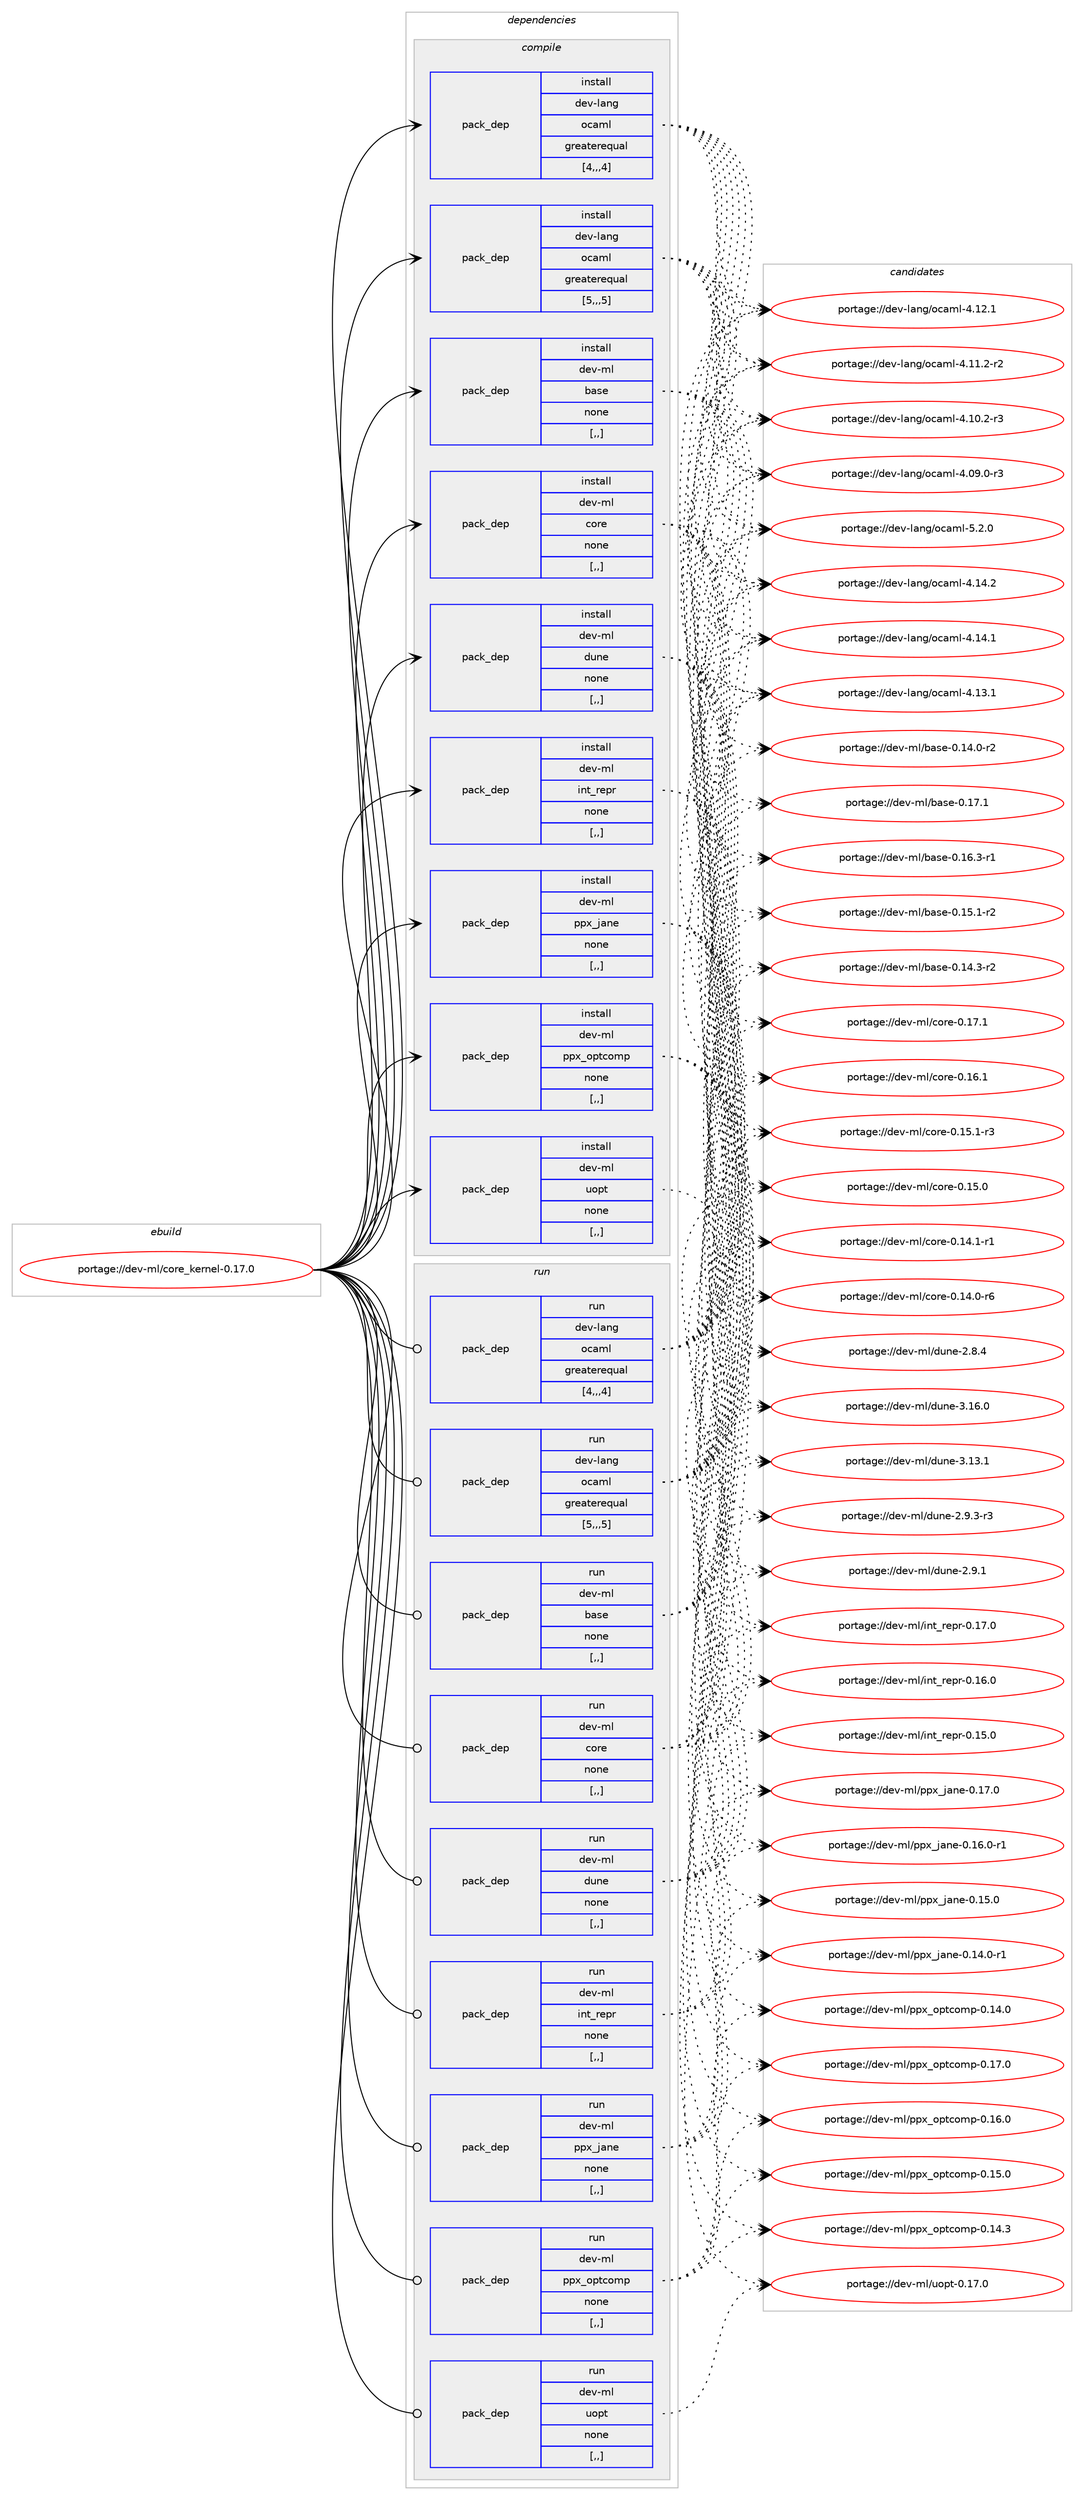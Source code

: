 digraph prolog {

# *************
# Graph options
# *************

newrank=true;
concentrate=true;
compound=true;
graph [rankdir=LR,fontname=Helvetica,fontsize=10,ranksep=1.5];#, ranksep=2.5, nodesep=0.2];
edge  [arrowhead=vee];
node  [fontname=Helvetica,fontsize=10];

# **********
# The ebuild
# **********

subgraph cluster_leftcol {
color=gray;
label=<<i>ebuild</i>>;
id [label="portage://dev-ml/core_kernel-0.17.0", color=red, width=4, href="../dev-ml/core_kernel-0.17.0.svg"];
}

# ****************
# The dependencies
# ****************

subgraph cluster_midcol {
color=gray;
label=<<i>dependencies</i>>;
subgraph cluster_compile {
fillcolor="#eeeeee";
style=filled;
label=<<i>compile</i>>;
subgraph pack448396 {
dependency612640 [label=<<TABLE BORDER="0" CELLBORDER="1" CELLSPACING="0" CELLPADDING="4" WIDTH="220"><TR><TD ROWSPAN="6" CELLPADDING="30">pack_dep</TD></TR><TR><TD WIDTH="110">install</TD></TR><TR><TD>dev-lang</TD></TR><TR><TD>ocaml</TD></TR><TR><TD>greaterequal</TD></TR><TR><TD>[4,,,4]</TD></TR></TABLE>>, shape=none, color=blue];
}
id:e -> dependency612640:w [weight=20,style="solid",arrowhead="vee"];
subgraph pack448397 {
dependency612641 [label=<<TABLE BORDER="0" CELLBORDER="1" CELLSPACING="0" CELLPADDING="4" WIDTH="220"><TR><TD ROWSPAN="6" CELLPADDING="30">pack_dep</TD></TR><TR><TD WIDTH="110">install</TD></TR><TR><TD>dev-lang</TD></TR><TR><TD>ocaml</TD></TR><TR><TD>greaterequal</TD></TR><TR><TD>[5,,,5]</TD></TR></TABLE>>, shape=none, color=blue];
}
id:e -> dependency612641:w [weight=20,style="solid",arrowhead="vee"];
subgraph pack448398 {
dependency612642 [label=<<TABLE BORDER="0" CELLBORDER="1" CELLSPACING="0" CELLPADDING="4" WIDTH="220"><TR><TD ROWSPAN="6" CELLPADDING="30">pack_dep</TD></TR><TR><TD WIDTH="110">install</TD></TR><TR><TD>dev-ml</TD></TR><TR><TD>base</TD></TR><TR><TD>none</TD></TR><TR><TD>[,,]</TD></TR></TABLE>>, shape=none, color=blue];
}
id:e -> dependency612642:w [weight=20,style="solid",arrowhead="vee"];
subgraph pack448399 {
dependency612643 [label=<<TABLE BORDER="0" CELLBORDER="1" CELLSPACING="0" CELLPADDING="4" WIDTH="220"><TR><TD ROWSPAN="6" CELLPADDING="30">pack_dep</TD></TR><TR><TD WIDTH="110">install</TD></TR><TR><TD>dev-ml</TD></TR><TR><TD>core</TD></TR><TR><TD>none</TD></TR><TR><TD>[,,]</TD></TR></TABLE>>, shape=none, color=blue];
}
id:e -> dependency612643:w [weight=20,style="solid",arrowhead="vee"];
subgraph pack448400 {
dependency612644 [label=<<TABLE BORDER="0" CELLBORDER="1" CELLSPACING="0" CELLPADDING="4" WIDTH="220"><TR><TD ROWSPAN="6" CELLPADDING="30">pack_dep</TD></TR><TR><TD WIDTH="110">install</TD></TR><TR><TD>dev-ml</TD></TR><TR><TD>dune</TD></TR><TR><TD>none</TD></TR><TR><TD>[,,]</TD></TR></TABLE>>, shape=none, color=blue];
}
id:e -> dependency612644:w [weight=20,style="solid",arrowhead="vee"];
subgraph pack448401 {
dependency612645 [label=<<TABLE BORDER="0" CELLBORDER="1" CELLSPACING="0" CELLPADDING="4" WIDTH="220"><TR><TD ROWSPAN="6" CELLPADDING="30">pack_dep</TD></TR><TR><TD WIDTH="110">install</TD></TR><TR><TD>dev-ml</TD></TR><TR><TD>int_repr</TD></TR><TR><TD>none</TD></TR><TR><TD>[,,]</TD></TR></TABLE>>, shape=none, color=blue];
}
id:e -> dependency612645:w [weight=20,style="solid",arrowhead="vee"];
subgraph pack448402 {
dependency612646 [label=<<TABLE BORDER="0" CELLBORDER="1" CELLSPACING="0" CELLPADDING="4" WIDTH="220"><TR><TD ROWSPAN="6" CELLPADDING="30">pack_dep</TD></TR><TR><TD WIDTH="110">install</TD></TR><TR><TD>dev-ml</TD></TR><TR><TD>ppx_jane</TD></TR><TR><TD>none</TD></TR><TR><TD>[,,]</TD></TR></TABLE>>, shape=none, color=blue];
}
id:e -> dependency612646:w [weight=20,style="solid",arrowhead="vee"];
subgraph pack448403 {
dependency612647 [label=<<TABLE BORDER="0" CELLBORDER="1" CELLSPACING="0" CELLPADDING="4" WIDTH="220"><TR><TD ROWSPAN="6" CELLPADDING="30">pack_dep</TD></TR><TR><TD WIDTH="110">install</TD></TR><TR><TD>dev-ml</TD></TR><TR><TD>ppx_optcomp</TD></TR><TR><TD>none</TD></TR><TR><TD>[,,]</TD></TR></TABLE>>, shape=none, color=blue];
}
id:e -> dependency612647:w [weight=20,style="solid",arrowhead="vee"];
subgraph pack448404 {
dependency612648 [label=<<TABLE BORDER="0" CELLBORDER="1" CELLSPACING="0" CELLPADDING="4" WIDTH="220"><TR><TD ROWSPAN="6" CELLPADDING="30">pack_dep</TD></TR><TR><TD WIDTH="110">install</TD></TR><TR><TD>dev-ml</TD></TR><TR><TD>uopt</TD></TR><TR><TD>none</TD></TR><TR><TD>[,,]</TD></TR></TABLE>>, shape=none, color=blue];
}
id:e -> dependency612648:w [weight=20,style="solid",arrowhead="vee"];
}
subgraph cluster_compileandrun {
fillcolor="#eeeeee";
style=filled;
label=<<i>compile and run</i>>;
}
subgraph cluster_run {
fillcolor="#eeeeee";
style=filled;
label=<<i>run</i>>;
subgraph pack448405 {
dependency612649 [label=<<TABLE BORDER="0" CELLBORDER="1" CELLSPACING="0" CELLPADDING="4" WIDTH="220"><TR><TD ROWSPAN="6" CELLPADDING="30">pack_dep</TD></TR><TR><TD WIDTH="110">run</TD></TR><TR><TD>dev-lang</TD></TR><TR><TD>ocaml</TD></TR><TR><TD>greaterequal</TD></TR><TR><TD>[4,,,4]</TD></TR></TABLE>>, shape=none, color=blue];
}
id:e -> dependency612649:w [weight=20,style="solid",arrowhead="odot"];
subgraph pack448406 {
dependency612650 [label=<<TABLE BORDER="0" CELLBORDER="1" CELLSPACING="0" CELLPADDING="4" WIDTH="220"><TR><TD ROWSPAN="6" CELLPADDING="30">pack_dep</TD></TR><TR><TD WIDTH="110">run</TD></TR><TR><TD>dev-lang</TD></TR><TR><TD>ocaml</TD></TR><TR><TD>greaterequal</TD></TR><TR><TD>[5,,,5]</TD></TR></TABLE>>, shape=none, color=blue];
}
id:e -> dependency612650:w [weight=20,style="solid",arrowhead="odot"];
subgraph pack448407 {
dependency612651 [label=<<TABLE BORDER="0" CELLBORDER="1" CELLSPACING="0" CELLPADDING="4" WIDTH="220"><TR><TD ROWSPAN="6" CELLPADDING="30">pack_dep</TD></TR><TR><TD WIDTH="110">run</TD></TR><TR><TD>dev-ml</TD></TR><TR><TD>base</TD></TR><TR><TD>none</TD></TR><TR><TD>[,,]</TD></TR></TABLE>>, shape=none, color=blue];
}
id:e -> dependency612651:w [weight=20,style="solid",arrowhead="odot"];
subgraph pack448408 {
dependency612652 [label=<<TABLE BORDER="0" CELLBORDER="1" CELLSPACING="0" CELLPADDING="4" WIDTH="220"><TR><TD ROWSPAN="6" CELLPADDING="30">pack_dep</TD></TR><TR><TD WIDTH="110">run</TD></TR><TR><TD>dev-ml</TD></TR><TR><TD>core</TD></TR><TR><TD>none</TD></TR><TR><TD>[,,]</TD></TR></TABLE>>, shape=none, color=blue];
}
id:e -> dependency612652:w [weight=20,style="solid",arrowhead="odot"];
subgraph pack448409 {
dependency612653 [label=<<TABLE BORDER="0" CELLBORDER="1" CELLSPACING="0" CELLPADDING="4" WIDTH="220"><TR><TD ROWSPAN="6" CELLPADDING="30">pack_dep</TD></TR><TR><TD WIDTH="110">run</TD></TR><TR><TD>dev-ml</TD></TR><TR><TD>dune</TD></TR><TR><TD>none</TD></TR><TR><TD>[,,]</TD></TR></TABLE>>, shape=none, color=blue];
}
id:e -> dependency612653:w [weight=20,style="solid",arrowhead="odot"];
subgraph pack448410 {
dependency612654 [label=<<TABLE BORDER="0" CELLBORDER="1" CELLSPACING="0" CELLPADDING="4" WIDTH="220"><TR><TD ROWSPAN="6" CELLPADDING="30">pack_dep</TD></TR><TR><TD WIDTH="110">run</TD></TR><TR><TD>dev-ml</TD></TR><TR><TD>int_repr</TD></TR><TR><TD>none</TD></TR><TR><TD>[,,]</TD></TR></TABLE>>, shape=none, color=blue];
}
id:e -> dependency612654:w [weight=20,style="solid",arrowhead="odot"];
subgraph pack448411 {
dependency612655 [label=<<TABLE BORDER="0" CELLBORDER="1" CELLSPACING="0" CELLPADDING="4" WIDTH="220"><TR><TD ROWSPAN="6" CELLPADDING="30">pack_dep</TD></TR><TR><TD WIDTH="110">run</TD></TR><TR><TD>dev-ml</TD></TR><TR><TD>ppx_jane</TD></TR><TR><TD>none</TD></TR><TR><TD>[,,]</TD></TR></TABLE>>, shape=none, color=blue];
}
id:e -> dependency612655:w [weight=20,style="solid",arrowhead="odot"];
subgraph pack448412 {
dependency612656 [label=<<TABLE BORDER="0" CELLBORDER="1" CELLSPACING="0" CELLPADDING="4" WIDTH="220"><TR><TD ROWSPAN="6" CELLPADDING="30">pack_dep</TD></TR><TR><TD WIDTH="110">run</TD></TR><TR><TD>dev-ml</TD></TR><TR><TD>ppx_optcomp</TD></TR><TR><TD>none</TD></TR><TR><TD>[,,]</TD></TR></TABLE>>, shape=none, color=blue];
}
id:e -> dependency612656:w [weight=20,style="solid",arrowhead="odot"];
subgraph pack448413 {
dependency612657 [label=<<TABLE BORDER="0" CELLBORDER="1" CELLSPACING="0" CELLPADDING="4" WIDTH="220"><TR><TD ROWSPAN="6" CELLPADDING="30">pack_dep</TD></TR><TR><TD WIDTH="110">run</TD></TR><TR><TD>dev-ml</TD></TR><TR><TD>uopt</TD></TR><TR><TD>none</TD></TR><TR><TD>[,,]</TD></TR></TABLE>>, shape=none, color=blue];
}
id:e -> dependency612657:w [weight=20,style="solid",arrowhead="odot"];
}
}

# **************
# The candidates
# **************

subgraph cluster_choices {
rank=same;
color=gray;
label=<<i>candidates</i>>;

subgraph choice448396 {
color=black;
nodesep=1;
choice1001011184510897110103471119997109108455346504648 [label="portage://dev-lang/ocaml-5.2.0", color=red, width=4,href="../dev-lang/ocaml-5.2.0.svg"];
choice100101118451089711010347111999710910845524649524650 [label="portage://dev-lang/ocaml-4.14.2", color=red, width=4,href="../dev-lang/ocaml-4.14.2.svg"];
choice100101118451089711010347111999710910845524649524649 [label="portage://dev-lang/ocaml-4.14.1", color=red, width=4,href="../dev-lang/ocaml-4.14.1.svg"];
choice100101118451089711010347111999710910845524649514649 [label="portage://dev-lang/ocaml-4.13.1", color=red, width=4,href="../dev-lang/ocaml-4.13.1.svg"];
choice100101118451089711010347111999710910845524649504649 [label="portage://dev-lang/ocaml-4.12.1", color=red, width=4,href="../dev-lang/ocaml-4.12.1.svg"];
choice1001011184510897110103471119997109108455246494946504511450 [label="portage://dev-lang/ocaml-4.11.2-r2", color=red, width=4,href="../dev-lang/ocaml-4.11.2-r2.svg"];
choice1001011184510897110103471119997109108455246494846504511451 [label="portage://dev-lang/ocaml-4.10.2-r3", color=red, width=4,href="../dev-lang/ocaml-4.10.2-r3.svg"];
choice1001011184510897110103471119997109108455246485746484511451 [label="portage://dev-lang/ocaml-4.09.0-r3", color=red, width=4,href="../dev-lang/ocaml-4.09.0-r3.svg"];
dependency612640:e -> choice1001011184510897110103471119997109108455346504648:w [style=dotted,weight="100"];
dependency612640:e -> choice100101118451089711010347111999710910845524649524650:w [style=dotted,weight="100"];
dependency612640:e -> choice100101118451089711010347111999710910845524649524649:w [style=dotted,weight="100"];
dependency612640:e -> choice100101118451089711010347111999710910845524649514649:w [style=dotted,weight="100"];
dependency612640:e -> choice100101118451089711010347111999710910845524649504649:w [style=dotted,weight="100"];
dependency612640:e -> choice1001011184510897110103471119997109108455246494946504511450:w [style=dotted,weight="100"];
dependency612640:e -> choice1001011184510897110103471119997109108455246494846504511451:w [style=dotted,weight="100"];
dependency612640:e -> choice1001011184510897110103471119997109108455246485746484511451:w [style=dotted,weight="100"];
}
subgraph choice448397 {
color=black;
nodesep=1;
choice1001011184510897110103471119997109108455346504648 [label="portage://dev-lang/ocaml-5.2.0", color=red, width=4,href="../dev-lang/ocaml-5.2.0.svg"];
choice100101118451089711010347111999710910845524649524650 [label="portage://dev-lang/ocaml-4.14.2", color=red, width=4,href="../dev-lang/ocaml-4.14.2.svg"];
choice100101118451089711010347111999710910845524649524649 [label="portage://dev-lang/ocaml-4.14.1", color=red, width=4,href="../dev-lang/ocaml-4.14.1.svg"];
choice100101118451089711010347111999710910845524649514649 [label="portage://dev-lang/ocaml-4.13.1", color=red, width=4,href="../dev-lang/ocaml-4.13.1.svg"];
choice100101118451089711010347111999710910845524649504649 [label="portage://dev-lang/ocaml-4.12.1", color=red, width=4,href="../dev-lang/ocaml-4.12.1.svg"];
choice1001011184510897110103471119997109108455246494946504511450 [label="portage://dev-lang/ocaml-4.11.2-r2", color=red, width=4,href="../dev-lang/ocaml-4.11.2-r2.svg"];
choice1001011184510897110103471119997109108455246494846504511451 [label="portage://dev-lang/ocaml-4.10.2-r3", color=red, width=4,href="../dev-lang/ocaml-4.10.2-r3.svg"];
choice1001011184510897110103471119997109108455246485746484511451 [label="portage://dev-lang/ocaml-4.09.0-r3", color=red, width=4,href="../dev-lang/ocaml-4.09.0-r3.svg"];
dependency612641:e -> choice1001011184510897110103471119997109108455346504648:w [style=dotted,weight="100"];
dependency612641:e -> choice100101118451089711010347111999710910845524649524650:w [style=dotted,weight="100"];
dependency612641:e -> choice100101118451089711010347111999710910845524649524649:w [style=dotted,weight="100"];
dependency612641:e -> choice100101118451089711010347111999710910845524649514649:w [style=dotted,weight="100"];
dependency612641:e -> choice100101118451089711010347111999710910845524649504649:w [style=dotted,weight="100"];
dependency612641:e -> choice1001011184510897110103471119997109108455246494946504511450:w [style=dotted,weight="100"];
dependency612641:e -> choice1001011184510897110103471119997109108455246494846504511451:w [style=dotted,weight="100"];
dependency612641:e -> choice1001011184510897110103471119997109108455246485746484511451:w [style=dotted,weight="100"];
}
subgraph choice448398 {
color=black;
nodesep=1;
choice1001011184510910847989711510145484649554649 [label="portage://dev-ml/base-0.17.1", color=red, width=4,href="../dev-ml/base-0.17.1.svg"];
choice10010111845109108479897115101454846495446514511449 [label="portage://dev-ml/base-0.16.3-r1", color=red, width=4,href="../dev-ml/base-0.16.3-r1.svg"];
choice10010111845109108479897115101454846495346494511450 [label="portage://dev-ml/base-0.15.1-r2", color=red, width=4,href="../dev-ml/base-0.15.1-r2.svg"];
choice10010111845109108479897115101454846495246514511450 [label="portage://dev-ml/base-0.14.3-r2", color=red, width=4,href="../dev-ml/base-0.14.3-r2.svg"];
choice10010111845109108479897115101454846495246484511450 [label="portage://dev-ml/base-0.14.0-r2", color=red, width=4,href="../dev-ml/base-0.14.0-r2.svg"];
dependency612642:e -> choice1001011184510910847989711510145484649554649:w [style=dotted,weight="100"];
dependency612642:e -> choice10010111845109108479897115101454846495446514511449:w [style=dotted,weight="100"];
dependency612642:e -> choice10010111845109108479897115101454846495346494511450:w [style=dotted,weight="100"];
dependency612642:e -> choice10010111845109108479897115101454846495246514511450:w [style=dotted,weight="100"];
dependency612642:e -> choice10010111845109108479897115101454846495246484511450:w [style=dotted,weight="100"];
}
subgraph choice448399 {
color=black;
nodesep=1;
choice10010111845109108479911111410145484649554649 [label="portage://dev-ml/core-0.17.1", color=red, width=4,href="../dev-ml/core-0.17.1.svg"];
choice10010111845109108479911111410145484649544649 [label="portage://dev-ml/core-0.16.1", color=red, width=4,href="../dev-ml/core-0.16.1.svg"];
choice100101118451091084799111114101454846495346494511451 [label="portage://dev-ml/core-0.15.1-r3", color=red, width=4,href="../dev-ml/core-0.15.1-r3.svg"];
choice10010111845109108479911111410145484649534648 [label="portage://dev-ml/core-0.15.0", color=red, width=4,href="../dev-ml/core-0.15.0.svg"];
choice100101118451091084799111114101454846495246494511449 [label="portage://dev-ml/core-0.14.1-r1", color=red, width=4,href="../dev-ml/core-0.14.1-r1.svg"];
choice100101118451091084799111114101454846495246484511454 [label="portage://dev-ml/core-0.14.0-r6", color=red, width=4,href="../dev-ml/core-0.14.0-r6.svg"];
dependency612643:e -> choice10010111845109108479911111410145484649554649:w [style=dotted,weight="100"];
dependency612643:e -> choice10010111845109108479911111410145484649544649:w [style=dotted,weight="100"];
dependency612643:e -> choice100101118451091084799111114101454846495346494511451:w [style=dotted,weight="100"];
dependency612643:e -> choice10010111845109108479911111410145484649534648:w [style=dotted,weight="100"];
dependency612643:e -> choice100101118451091084799111114101454846495246494511449:w [style=dotted,weight="100"];
dependency612643:e -> choice100101118451091084799111114101454846495246484511454:w [style=dotted,weight="100"];
}
subgraph choice448400 {
color=black;
nodesep=1;
choice100101118451091084710011711010145514649544648 [label="portage://dev-ml/dune-3.16.0", color=red, width=4,href="../dev-ml/dune-3.16.0.svg"];
choice100101118451091084710011711010145514649514649 [label="portage://dev-ml/dune-3.13.1", color=red, width=4,href="../dev-ml/dune-3.13.1.svg"];
choice10010111845109108471001171101014550465746514511451 [label="portage://dev-ml/dune-2.9.3-r3", color=red, width=4,href="../dev-ml/dune-2.9.3-r3.svg"];
choice1001011184510910847100117110101455046574649 [label="portage://dev-ml/dune-2.9.1", color=red, width=4,href="../dev-ml/dune-2.9.1.svg"];
choice1001011184510910847100117110101455046564652 [label="portage://dev-ml/dune-2.8.4", color=red, width=4,href="../dev-ml/dune-2.8.4.svg"];
dependency612644:e -> choice100101118451091084710011711010145514649544648:w [style=dotted,weight="100"];
dependency612644:e -> choice100101118451091084710011711010145514649514649:w [style=dotted,weight="100"];
dependency612644:e -> choice10010111845109108471001171101014550465746514511451:w [style=dotted,weight="100"];
dependency612644:e -> choice1001011184510910847100117110101455046574649:w [style=dotted,weight="100"];
dependency612644:e -> choice1001011184510910847100117110101455046564652:w [style=dotted,weight="100"];
}
subgraph choice448401 {
color=black;
nodesep=1;
choice10010111845109108471051101169511410111211445484649554648 [label="portage://dev-ml/int_repr-0.17.0", color=red, width=4,href="../dev-ml/int_repr-0.17.0.svg"];
choice10010111845109108471051101169511410111211445484649544648 [label="portage://dev-ml/int_repr-0.16.0", color=red, width=4,href="../dev-ml/int_repr-0.16.0.svg"];
choice10010111845109108471051101169511410111211445484649534648 [label="portage://dev-ml/int_repr-0.15.0", color=red, width=4,href="../dev-ml/int_repr-0.15.0.svg"];
dependency612645:e -> choice10010111845109108471051101169511410111211445484649554648:w [style=dotted,weight="100"];
dependency612645:e -> choice10010111845109108471051101169511410111211445484649544648:w [style=dotted,weight="100"];
dependency612645:e -> choice10010111845109108471051101169511410111211445484649534648:w [style=dotted,weight="100"];
}
subgraph choice448402 {
color=black;
nodesep=1;
choice1001011184510910847112112120951069711010145484649554648 [label="portage://dev-ml/ppx_jane-0.17.0", color=red, width=4,href="../dev-ml/ppx_jane-0.17.0.svg"];
choice10010111845109108471121121209510697110101454846495446484511449 [label="portage://dev-ml/ppx_jane-0.16.0-r1", color=red, width=4,href="../dev-ml/ppx_jane-0.16.0-r1.svg"];
choice1001011184510910847112112120951069711010145484649534648 [label="portage://dev-ml/ppx_jane-0.15.0", color=red, width=4,href="../dev-ml/ppx_jane-0.15.0.svg"];
choice10010111845109108471121121209510697110101454846495246484511449 [label="portage://dev-ml/ppx_jane-0.14.0-r1", color=red, width=4,href="../dev-ml/ppx_jane-0.14.0-r1.svg"];
dependency612646:e -> choice1001011184510910847112112120951069711010145484649554648:w [style=dotted,weight="100"];
dependency612646:e -> choice10010111845109108471121121209510697110101454846495446484511449:w [style=dotted,weight="100"];
dependency612646:e -> choice1001011184510910847112112120951069711010145484649534648:w [style=dotted,weight="100"];
dependency612646:e -> choice10010111845109108471121121209510697110101454846495246484511449:w [style=dotted,weight="100"];
}
subgraph choice448403 {
color=black;
nodesep=1;
choice1001011184510910847112112120951111121169911110911245484649554648 [label="portage://dev-ml/ppx_optcomp-0.17.0", color=red, width=4,href="../dev-ml/ppx_optcomp-0.17.0.svg"];
choice1001011184510910847112112120951111121169911110911245484649544648 [label="portage://dev-ml/ppx_optcomp-0.16.0", color=red, width=4,href="../dev-ml/ppx_optcomp-0.16.0.svg"];
choice1001011184510910847112112120951111121169911110911245484649534648 [label="portage://dev-ml/ppx_optcomp-0.15.0", color=red, width=4,href="../dev-ml/ppx_optcomp-0.15.0.svg"];
choice1001011184510910847112112120951111121169911110911245484649524651 [label="portage://dev-ml/ppx_optcomp-0.14.3", color=red, width=4,href="../dev-ml/ppx_optcomp-0.14.3.svg"];
choice1001011184510910847112112120951111121169911110911245484649524648 [label="portage://dev-ml/ppx_optcomp-0.14.0", color=red, width=4,href="../dev-ml/ppx_optcomp-0.14.0.svg"];
dependency612647:e -> choice1001011184510910847112112120951111121169911110911245484649554648:w [style=dotted,weight="100"];
dependency612647:e -> choice1001011184510910847112112120951111121169911110911245484649544648:w [style=dotted,weight="100"];
dependency612647:e -> choice1001011184510910847112112120951111121169911110911245484649534648:w [style=dotted,weight="100"];
dependency612647:e -> choice1001011184510910847112112120951111121169911110911245484649524651:w [style=dotted,weight="100"];
dependency612647:e -> choice1001011184510910847112112120951111121169911110911245484649524648:w [style=dotted,weight="100"];
}
subgraph choice448404 {
color=black;
nodesep=1;
choice100101118451091084711711111211645484649554648 [label="portage://dev-ml/uopt-0.17.0", color=red, width=4,href="../dev-ml/uopt-0.17.0.svg"];
dependency612648:e -> choice100101118451091084711711111211645484649554648:w [style=dotted,weight="100"];
}
subgraph choice448405 {
color=black;
nodesep=1;
choice1001011184510897110103471119997109108455346504648 [label="portage://dev-lang/ocaml-5.2.0", color=red, width=4,href="../dev-lang/ocaml-5.2.0.svg"];
choice100101118451089711010347111999710910845524649524650 [label="portage://dev-lang/ocaml-4.14.2", color=red, width=4,href="../dev-lang/ocaml-4.14.2.svg"];
choice100101118451089711010347111999710910845524649524649 [label="portage://dev-lang/ocaml-4.14.1", color=red, width=4,href="../dev-lang/ocaml-4.14.1.svg"];
choice100101118451089711010347111999710910845524649514649 [label="portage://dev-lang/ocaml-4.13.1", color=red, width=4,href="../dev-lang/ocaml-4.13.1.svg"];
choice100101118451089711010347111999710910845524649504649 [label="portage://dev-lang/ocaml-4.12.1", color=red, width=4,href="../dev-lang/ocaml-4.12.1.svg"];
choice1001011184510897110103471119997109108455246494946504511450 [label="portage://dev-lang/ocaml-4.11.2-r2", color=red, width=4,href="../dev-lang/ocaml-4.11.2-r2.svg"];
choice1001011184510897110103471119997109108455246494846504511451 [label="portage://dev-lang/ocaml-4.10.2-r3", color=red, width=4,href="../dev-lang/ocaml-4.10.2-r3.svg"];
choice1001011184510897110103471119997109108455246485746484511451 [label="portage://dev-lang/ocaml-4.09.0-r3", color=red, width=4,href="../dev-lang/ocaml-4.09.0-r3.svg"];
dependency612649:e -> choice1001011184510897110103471119997109108455346504648:w [style=dotted,weight="100"];
dependency612649:e -> choice100101118451089711010347111999710910845524649524650:w [style=dotted,weight="100"];
dependency612649:e -> choice100101118451089711010347111999710910845524649524649:w [style=dotted,weight="100"];
dependency612649:e -> choice100101118451089711010347111999710910845524649514649:w [style=dotted,weight="100"];
dependency612649:e -> choice100101118451089711010347111999710910845524649504649:w [style=dotted,weight="100"];
dependency612649:e -> choice1001011184510897110103471119997109108455246494946504511450:w [style=dotted,weight="100"];
dependency612649:e -> choice1001011184510897110103471119997109108455246494846504511451:w [style=dotted,weight="100"];
dependency612649:e -> choice1001011184510897110103471119997109108455246485746484511451:w [style=dotted,weight="100"];
}
subgraph choice448406 {
color=black;
nodesep=1;
choice1001011184510897110103471119997109108455346504648 [label="portage://dev-lang/ocaml-5.2.0", color=red, width=4,href="../dev-lang/ocaml-5.2.0.svg"];
choice100101118451089711010347111999710910845524649524650 [label="portage://dev-lang/ocaml-4.14.2", color=red, width=4,href="../dev-lang/ocaml-4.14.2.svg"];
choice100101118451089711010347111999710910845524649524649 [label="portage://dev-lang/ocaml-4.14.1", color=red, width=4,href="../dev-lang/ocaml-4.14.1.svg"];
choice100101118451089711010347111999710910845524649514649 [label="portage://dev-lang/ocaml-4.13.1", color=red, width=4,href="../dev-lang/ocaml-4.13.1.svg"];
choice100101118451089711010347111999710910845524649504649 [label="portage://dev-lang/ocaml-4.12.1", color=red, width=4,href="../dev-lang/ocaml-4.12.1.svg"];
choice1001011184510897110103471119997109108455246494946504511450 [label="portage://dev-lang/ocaml-4.11.2-r2", color=red, width=4,href="../dev-lang/ocaml-4.11.2-r2.svg"];
choice1001011184510897110103471119997109108455246494846504511451 [label="portage://dev-lang/ocaml-4.10.2-r3", color=red, width=4,href="../dev-lang/ocaml-4.10.2-r3.svg"];
choice1001011184510897110103471119997109108455246485746484511451 [label="portage://dev-lang/ocaml-4.09.0-r3", color=red, width=4,href="../dev-lang/ocaml-4.09.0-r3.svg"];
dependency612650:e -> choice1001011184510897110103471119997109108455346504648:w [style=dotted,weight="100"];
dependency612650:e -> choice100101118451089711010347111999710910845524649524650:w [style=dotted,weight="100"];
dependency612650:e -> choice100101118451089711010347111999710910845524649524649:w [style=dotted,weight="100"];
dependency612650:e -> choice100101118451089711010347111999710910845524649514649:w [style=dotted,weight="100"];
dependency612650:e -> choice100101118451089711010347111999710910845524649504649:w [style=dotted,weight="100"];
dependency612650:e -> choice1001011184510897110103471119997109108455246494946504511450:w [style=dotted,weight="100"];
dependency612650:e -> choice1001011184510897110103471119997109108455246494846504511451:w [style=dotted,weight="100"];
dependency612650:e -> choice1001011184510897110103471119997109108455246485746484511451:w [style=dotted,weight="100"];
}
subgraph choice448407 {
color=black;
nodesep=1;
choice1001011184510910847989711510145484649554649 [label="portage://dev-ml/base-0.17.1", color=red, width=4,href="../dev-ml/base-0.17.1.svg"];
choice10010111845109108479897115101454846495446514511449 [label="portage://dev-ml/base-0.16.3-r1", color=red, width=4,href="../dev-ml/base-0.16.3-r1.svg"];
choice10010111845109108479897115101454846495346494511450 [label="portage://dev-ml/base-0.15.1-r2", color=red, width=4,href="../dev-ml/base-0.15.1-r2.svg"];
choice10010111845109108479897115101454846495246514511450 [label="portage://dev-ml/base-0.14.3-r2", color=red, width=4,href="../dev-ml/base-0.14.3-r2.svg"];
choice10010111845109108479897115101454846495246484511450 [label="portage://dev-ml/base-0.14.0-r2", color=red, width=4,href="../dev-ml/base-0.14.0-r2.svg"];
dependency612651:e -> choice1001011184510910847989711510145484649554649:w [style=dotted,weight="100"];
dependency612651:e -> choice10010111845109108479897115101454846495446514511449:w [style=dotted,weight="100"];
dependency612651:e -> choice10010111845109108479897115101454846495346494511450:w [style=dotted,weight="100"];
dependency612651:e -> choice10010111845109108479897115101454846495246514511450:w [style=dotted,weight="100"];
dependency612651:e -> choice10010111845109108479897115101454846495246484511450:w [style=dotted,weight="100"];
}
subgraph choice448408 {
color=black;
nodesep=1;
choice10010111845109108479911111410145484649554649 [label="portage://dev-ml/core-0.17.1", color=red, width=4,href="../dev-ml/core-0.17.1.svg"];
choice10010111845109108479911111410145484649544649 [label="portage://dev-ml/core-0.16.1", color=red, width=4,href="../dev-ml/core-0.16.1.svg"];
choice100101118451091084799111114101454846495346494511451 [label="portage://dev-ml/core-0.15.1-r3", color=red, width=4,href="../dev-ml/core-0.15.1-r3.svg"];
choice10010111845109108479911111410145484649534648 [label="portage://dev-ml/core-0.15.0", color=red, width=4,href="../dev-ml/core-0.15.0.svg"];
choice100101118451091084799111114101454846495246494511449 [label="portage://dev-ml/core-0.14.1-r1", color=red, width=4,href="../dev-ml/core-0.14.1-r1.svg"];
choice100101118451091084799111114101454846495246484511454 [label="portage://dev-ml/core-0.14.0-r6", color=red, width=4,href="../dev-ml/core-0.14.0-r6.svg"];
dependency612652:e -> choice10010111845109108479911111410145484649554649:w [style=dotted,weight="100"];
dependency612652:e -> choice10010111845109108479911111410145484649544649:w [style=dotted,weight="100"];
dependency612652:e -> choice100101118451091084799111114101454846495346494511451:w [style=dotted,weight="100"];
dependency612652:e -> choice10010111845109108479911111410145484649534648:w [style=dotted,weight="100"];
dependency612652:e -> choice100101118451091084799111114101454846495246494511449:w [style=dotted,weight="100"];
dependency612652:e -> choice100101118451091084799111114101454846495246484511454:w [style=dotted,weight="100"];
}
subgraph choice448409 {
color=black;
nodesep=1;
choice100101118451091084710011711010145514649544648 [label="portage://dev-ml/dune-3.16.0", color=red, width=4,href="../dev-ml/dune-3.16.0.svg"];
choice100101118451091084710011711010145514649514649 [label="portage://dev-ml/dune-3.13.1", color=red, width=4,href="../dev-ml/dune-3.13.1.svg"];
choice10010111845109108471001171101014550465746514511451 [label="portage://dev-ml/dune-2.9.3-r3", color=red, width=4,href="../dev-ml/dune-2.9.3-r3.svg"];
choice1001011184510910847100117110101455046574649 [label="portage://dev-ml/dune-2.9.1", color=red, width=4,href="../dev-ml/dune-2.9.1.svg"];
choice1001011184510910847100117110101455046564652 [label="portage://dev-ml/dune-2.8.4", color=red, width=4,href="../dev-ml/dune-2.8.4.svg"];
dependency612653:e -> choice100101118451091084710011711010145514649544648:w [style=dotted,weight="100"];
dependency612653:e -> choice100101118451091084710011711010145514649514649:w [style=dotted,weight="100"];
dependency612653:e -> choice10010111845109108471001171101014550465746514511451:w [style=dotted,weight="100"];
dependency612653:e -> choice1001011184510910847100117110101455046574649:w [style=dotted,weight="100"];
dependency612653:e -> choice1001011184510910847100117110101455046564652:w [style=dotted,weight="100"];
}
subgraph choice448410 {
color=black;
nodesep=1;
choice10010111845109108471051101169511410111211445484649554648 [label="portage://dev-ml/int_repr-0.17.0", color=red, width=4,href="../dev-ml/int_repr-0.17.0.svg"];
choice10010111845109108471051101169511410111211445484649544648 [label="portage://dev-ml/int_repr-0.16.0", color=red, width=4,href="../dev-ml/int_repr-0.16.0.svg"];
choice10010111845109108471051101169511410111211445484649534648 [label="portage://dev-ml/int_repr-0.15.0", color=red, width=4,href="../dev-ml/int_repr-0.15.0.svg"];
dependency612654:e -> choice10010111845109108471051101169511410111211445484649554648:w [style=dotted,weight="100"];
dependency612654:e -> choice10010111845109108471051101169511410111211445484649544648:w [style=dotted,weight="100"];
dependency612654:e -> choice10010111845109108471051101169511410111211445484649534648:w [style=dotted,weight="100"];
}
subgraph choice448411 {
color=black;
nodesep=1;
choice1001011184510910847112112120951069711010145484649554648 [label="portage://dev-ml/ppx_jane-0.17.0", color=red, width=4,href="../dev-ml/ppx_jane-0.17.0.svg"];
choice10010111845109108471121121209510697110101454846495446484511449 [label="portage://dev-ml/ppx_jane-0.16.0-r1", color=red, width=4,href="../dev-ml/ppx_jane-0.16.0-r1.svg"];
choice1001011184510910847112112120951069711010145484649534648 [label="portage://dev-ml/ppx_jane-0.15.0", color=red, width=4,href="../dev-ml/ppx_jane-0.15.0.svg"];
choice10010111845109108471121121209510697110101454846495246484511449 [label="portage://dev-ml/ppx_jane-0.14.0-r1", color=red, width=4,href="../dev-ml/ppx_jane-0.14.0-r1.svg"];
dependency612655:e -> choice1001011184510910847112112120951069711010145484649554648:w [style=dotted,weight="100"];
dependency612655:e -> choice10010111845109108471121121209510697110101454846495446484511449:w [style=dotted,weight="100"];
dependency612655:e -> choice1001011184510910847112112120951069711010145484649534648:w [style=dotted,weight="100"];
dependency612655:e -> choice10010111845109108471121121209510697110101454846495246484511449:w [style=dotted,weight="100"];
}
subgraph choice448412 {
color=black;
nodesep=1;
choice1001011184510910847112112120951111121169911110911245484649554648 [label="portage://dev-ml/ppx_optcomp-0.17.0", color=red, width=4,href="../dev-ml/ppx_optcomp-0.17.0.svg"];
choice1001011184510910847112112120951111121169911110911245484649544648 [label="portage://dev-ml/ppx_optcomp-0.16.0", color=red, width=4,href="../dev-ml/ppx_optcomp-0.16.0.svg"];
choice1001011184510910847112112120951111121169911110911245484649534648 [label="portage://dev-ml/ppx_optcomp-0.15.0", color=red, width=4,href="../dev-ml/ppx_optcomp-0.15.0.svg"];
choice1001011184510910847112112120951111121169911110911245484649524651 [label="portage://dev-ml/ppx_optcomp-0.14.3", color=red, width=4,href="../dev-ml/ppx_optcomp-0.14.3.svg"];
choice1001011184510910847112112120951111121169911110911245484649524648 [label="portage://dev-ml/ppx_optcomp-0.14.0", color=red, width=4,href="../dev-ml/ppx_optcomp-0.14.0.svg"];
dependency612656:e -> choice1001011184510910847112112120951111121169911110911245484649554648:w [style=dotted,weight="100"];
dependency612656:e -> choice1001011184510910847112112120951111121169911110911245484649544648:w [style=dotted,weight="100"];
dependency612656:e -> choice1001011184510910847112112120951111121169911110911245484649534648:w [style=dotted,weight="100"];
dependency612656:e -> choice1001011184510910847112112120951111121169911110911245484649524651:w [style=dotted,weight="100"];
dependency612656:e -> choice1001011184510910847112112120951111121169911110911245484649524648:w [style=dotted,weight="100"];
}
subgraph choice448413 {
color=black;
nodesep=1;
choice100101118451091084711711111211645484649554648 [label="portage://dev-ml/uopt-0.17.0", color=red, width=4,href="../dev-ml/uopt-0.17.0.svg"];
dependency612657:e -> choice100101118451091084711711111211645484649554648:w [style=dotted,weight="100"];
}
}

}
